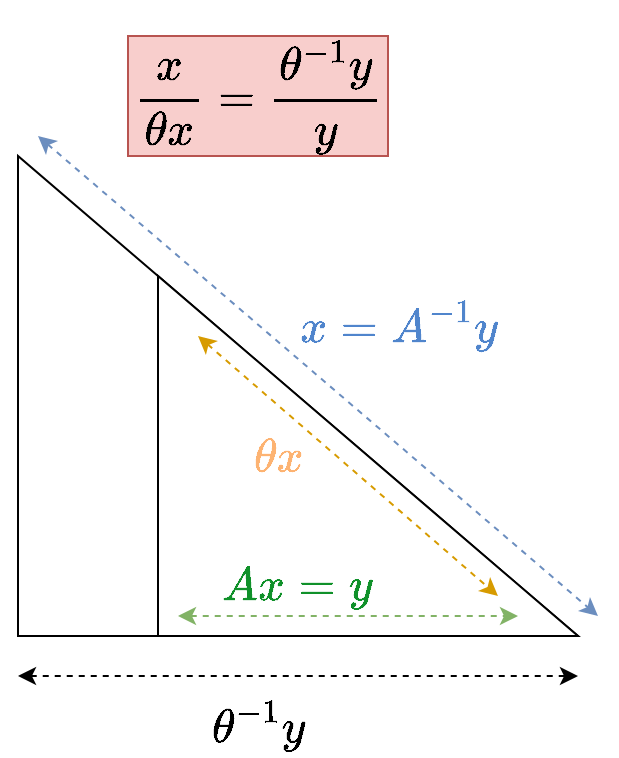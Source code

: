 <mxfile>
    <diagram id="HE8XRKM85nBaoRij0xHS" name="Page-1">
        <mxGraphModel dx="1169" dy="612" grid="1" gridSize="10" guides="1" tooltips="1" connect="1" arrows="1" fold="1" page="1" pageScale="1" pageWidth="850" pageHeight="1100" math="1" shadow="0">
            <root>
                <mxCell id="0"/>
                <mxCell id="1" parent="0"/>
                <mxCell id="11" value="" style="verticalLabelPosition=bottom;verticalAlign=top;html=1;shape=mxgraph.basic.orthogonal_triangle;fontSize=28;" vertex="1" parent="1">
                    <mxGeometry x="200" y="120" width="280" height="240" as="geometry"/>
                </mxCell>
                <mxCell id="10" value="" style="verticalLabelPosition=bottom;verticalAlign=top;html=1;shape=mxgraph.basic.orthogonal_triangle;fontSize=28;" vertex="1" parent="1">
                    <mxGeometry x="270" y="180" width="210" height="180" as="geometry"/>
                </mxCell>
                <mxCell id="21" value="" style="endArrow=classic;startArrow=classic;html=1;fontSize=28;fillColor=#dae8fc;strokeColor=#6c8ebf;dashed=1;startFill=1;" edge="1" parent="1">
                    <mxGeometry width="50" height="50" relative="1" as="geometry">
                        <mxPoint x="210" y="110" as="sourcePoint"/>
                        <mxPoint x="490" y="350" as="targetPoint"/>
                    </mxGeometry>
                </mxCell>
                <mxCell id="22" value="$$x=A^{-1}y$$" style="text;strokeColor=none;align=center;fillColor=none;html=1;verticalAlign=middle;whiteSpace=wrap;rounded=0;fontSize=20;fontColor=#5085CC;" vertex="1" parent="1">
                    <mxGeometry x="360" y="190" width="60" height="30" as="geometry"/>
                </mxCell>
                <mxCell id="25" value="" style="edgeStyle=none;orthogonalLoop=1;jettySize=auto;html=1;fontSize=28;strokeColor=none;" edge="1" parent="1">
                    <mxGeometry width="80" relative="1" as="geometry">
                        <mxPoint x="310" y="310" as="sourcePoint"/>
                        <mxPoint x="390" y="310" as="targetPoint"/>
                        <Array as="points"/>
                    </mxGeometry>
                </mxCell>
                <mxCell id="27" value="" style="edgeStyle=none;orthogonalLoop=1;jettySize=auto;html=1;dashed=1;strokeColor=#d79b00;fontSize=28;startArrow=classic;startFill=1;fillColor=#ffe6cc;" edge="1" parent="1">
                    <mxGeometry width="80" relative="1" as="geometry">
                        <mxPoint x="290" y="210" as="sourcePoint"/>
                        <mxPoint x="440" y="340" as="targetPoint"/>
                        <Array as="points"/>
                    </mxGeometry>
                </mxCell>
                <mxCell id="28" value="$$\theta x$$" style="text;strokeColor=none;align=center;fillColor=none;html=1;verticalAlign=middle;whiteSpace=wrap;rounded=0;fontSize=20;fontColor=#FDB372;" vertex="1" parent="1">
                    <mxGeometry x="300" y="255" width="60" height="30" as="geometry"/>
                </mxCell>
                <mxCell id="29" value="" style="edgeStyle=none;orthogonalLoop=1;jettySize=auto;html=1;dashed=1;strokeColor=#82b366;fontSize=28;fontColor=#FDB372;startArrow=classic;startFill=1;fillColor=#d5e8d4;" edge="1" parent="1">
                    <mxGeometry width="80" relative="1" as="geometry">
                        <mxPoint x="280" y="350" as="sourcePoint"/>
                        <mxPoint x="450" y="350" as="targetPoint"/>
                        <Array as="points"/>
                    </mxGeometry>
                </mxCell>
                <mxCell id="30" value="$$Ax=y$$" style="text;strokeColor=none;align=center;fillColor=none;html=1;verticalAlign=middle;whiteSpace=wrap;rounded=0;fontSize=20;fontColor=#10912A;" vertex="1" parent="1">
                    <mxGeometry x="310" y="320" width="60" height="30" as="geometry"/>
                </mxCell>
                <mxCell id="32" value="" style="edgeStyle=none;orthogonalLoop=1;jettySize=auto;html=1;dashed=1;strokeColor=default;fontSize=20;fontColor=#10912A;startArrow=classic;startFill=1;" edge="1" parent="1">
                    <mxGeometry width="80" relative="1" as="geometry">
                        <mxPoint x="200" y="380" as="sourcePoint"/>
                        <mxPoint x="480" y="380" as="targetPoint"/>
                        <Array as="points"/>
                    </mxGeometry>
                </mxCell>
                <mxCell id="33" value="$$\theta^{-1}y$$" style="text;strokeColor=none;align=center;fillColor=none;html=1;verticalAlign=middle;whiteSpace=wrap;rounded=0;fontSize=20;fontColor=#000000;" vertex="1" parent="1">
                    <mxGeometry x="290" y="390" width="60" height="30" as="geometry"/>
                </mxCell>
                <mxCell id="35" value="$$\frac{x}{\theta x}=\frac{\theta^{-1}y}{y}&lt;br&gt;$$" style="text;strokeColor=#b85450;align=center;fillColor=#f8cecc;html=1;verticalAlign=middle;whiteSpace=wrap;rounded=0;fontSize=20;" vertex="1" parent="1">
                    <mxGeometry x="255" y="60" width="130" height="60" as="geometry"/>
                </mxCell>
            </root>
        </mxGraphModel>
    </diagram>
</mxfile>